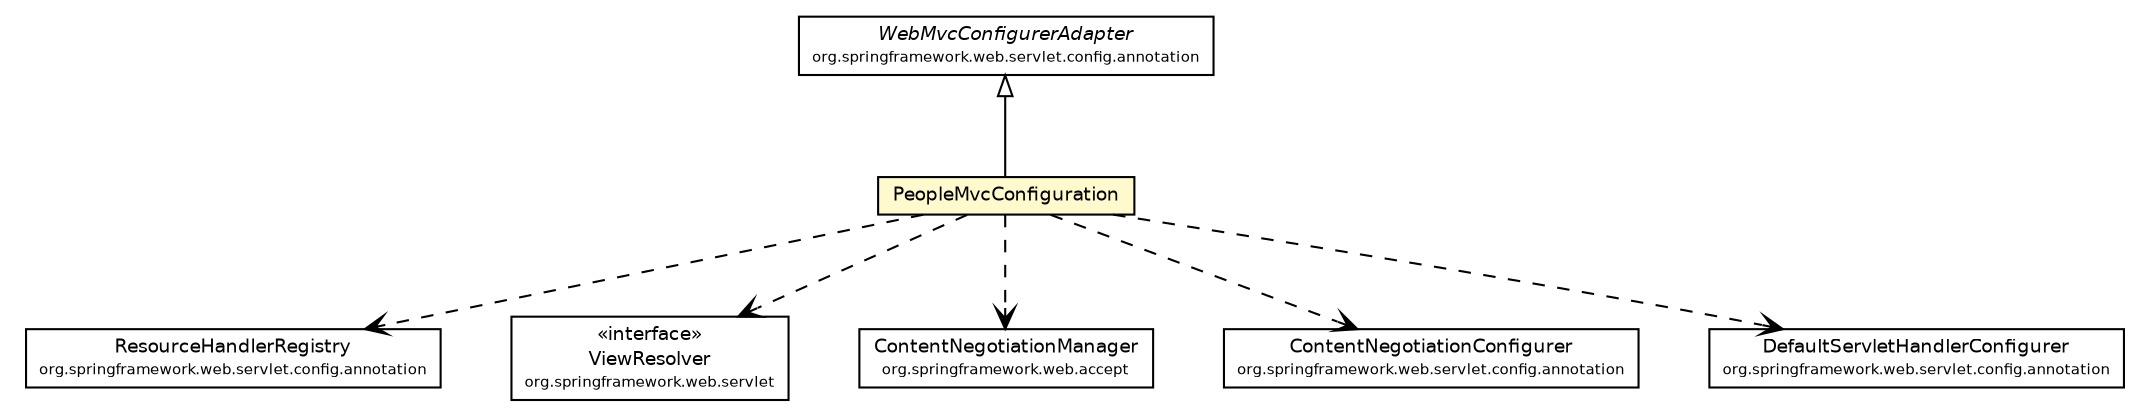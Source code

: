 #!/usr/local/bin/dot
#
# Class diagram 
# Generated by UMLGraph version R5_6 (http://www.umlgraph.org/)
#

digraph G {
	edge [fontname="Helvetica",fontsize=10,labelfontname="Helvetica",labelfontsize=10];
	node [fontname="Helvetica",fontsize=10,shape=plaintext];
	nodesep=0.25;
	ranksep=0.5;
	// net.ljcomputing.people.web.config.PeopleMvcConfiguration
	c140 [label=<<table title="net.ljcomputing.people.web.config.PeopleMvcConfiguration" border="0" cellborder="1" cellspacing="0" cellpadding="2" port="p" bgcolor="lemonChiffon" href="./PeopleMvcConfiguration.html">
		<tr><td><table border="0" cellspacing="0" cellpadding="1">
<tr><td align="center" balign="center"> PeopleMvcConfiguration </td></tr>
		</table></td></tr>
		</table>>, URL="./PeopleMvcConfiguration.html", fontname="Helvetica", fontcolor="black", fontsize=9.0];
	//net.ljcomputing.people.web.config.PeopleMvcConfiguration extends org.springframework.web.servlet.config.annotation.WebMvcConfigurerAdapter
	c153:p -> c140:p [dir=back,arrowtail=empty];
	// net.ljcomputing.people.web.config.PeopleMvcConfiguration DEPEND org.springframework.web.servlet.config.annotation.ResourceHandlerRegistry
	c140:p -> c157:p [taillabel="", label="", headlabel="", fontname="Helvetica", fontcolor="black", fontsize=10.0, color="black", arrowhead=open, style=dashed];
	// net.ljcomputing.people.web.config.PeopleMvcConfiguration DEPEND org.springframework.web.servlet.ViewResolver
	c140:p -> c159:p [taillabel="", label="", headlabel="", fontname="Helvetica", fontcolor="black", fontsize=10.0, color="black", arrowhead=open, style=dashed];
	// net.ljcomputing.people.web.config.PeopleMvcConfiguration DEPEND org.springframework.web.accept.ContentNegotiationManager
	c140:p -> c164:p [taillabel="", label="", headlabel="", fontname="Helvetica", fontcolor="black", fontsize=10.0, color="black", arrowhead=open, style=dashed];
	// net.ljcomputing.people.web.config.PeopleMvcConfiguration DEPEND org.springframework.web.servlet.config.annotation.ContentNegotiationConfigurer
	c140:p -> c166:p [taillabel="", label="", headlabel="", fontname="Helvetica", fontcolor="black", fontsize=10.0, color="black", arrowhead=open, style=dashed];
	// net.ljcomputing.people.web.config.PeopleMvcConfiguration DEPEND org.springframework.web.servlet.config.annotation.DefaultServletHandlerConfigurer
	c140:p -> c168:p [taillabel="", label="", headlabel="", fontname="Helvetica", fontcolor="black", fontsize=10.0, color="black", arrowhead=open, style=dashed];
	// org.springframework.web.servlet.ViewResolver
	c159 [label=<<table title="org.springframework.web.servlet.ViewResolver" border="0" cellborder="1" cellspacing="0" cellpadding="2" port="p">
		<tr><td><table border="0" cellspacing="0" cellpadding="1">
<tr><td align="center" balign="center"> &#171;interface&#187; </td></tr>
<tr><td align="center" balign="center"> ViewResolver </td></tr>
<tr><td align="center" balign="center"><font point-size="7.0"> org.springframework.web.servlet </font></td></tr>
		</table></td></tr>
		</table>>, URL="null", fontname="Helvetica", fontcolor="black", fontsize=9.0];
	// org.springframework.web.servlet.config.annotation.DefaultServletHandlerConfigurer
	c168 [label=<<table title="org.springframework.web.servlet.config.annotation.DefaultServletHandlerConfigurer" border="0" cellborder="1" cellspacing="0" cellpadding="2" port="p">
		<tr><td><table border="0" cellspacing="0" cellpadding="1">
<tr><td align="center" balign="center"> DefaultServletHandlerConfigurer </td></tr>
<tr><td align="center" balign="center"><font point-size="7.0"> org.springframework.web.servlet.config.annotation </font></td></tr>
		</table></td></tr>
		</table>>, URL="null", fontname="Helvetica", fontcolor="black", fontsize=9.0];
	// org.springframework.web.servlet.config.annotation.WebMvcConfigurerAdapter
	c153 [label=<<table title="org.springframework.web.servlet.config.annotation.WebMvcConfigurerAdapter" border="0" cellborder="1" cellspacing="0" cellpadding="2" port="p">
		<tr><td><table border="0" cellspacing="0" cellpadding="1">
<tr><td align="center" balign="center"><font face="Helvetica-Oblique"> WebMvcConfigurerAdapter </font></td></tr>
<tr><td align="center" balign="center"><font point-size="7.0"> org.springframework.web.servlet.config.annotation </font></td></tr>
		</table></td></tr>
		</table>>, URL="null", fontname="Helvetica", fontcolor="black", fontsize=9.0];
	// org.springframework.web.servlet.config.annotation.ResourceHandlerRegistry
	c157 [label=<<table title="org.springframework.web.servlet.config.annotation.ResourceHandlerRegistry" border="0" cellborder="1" cellspacing="0" cellpadding="2" port="p">
		<tr><td><table border="0" cellspacing="0" cellpadding="1">
<tr><td align="center" balign="center"> ResourceHandlerRegistry </td></tr>
<tr><td align="center" balign="center"><font point-size="7.0"> org.springframework.web.servlet.config.annotation </font></td></tr>
		</table></td></tr>
		</table>>, URL="null", fontname="Helvetica", fontcolor="black", fontsize=9.0];
	// org.springframework.web.accept.ContentNegotiationManager
	c164 [label=<<table title="org.springframework.web.accept.ContentNegotiationManager" border="0" cellborder="1" cellspacing="0" cellpadding="2" port="p">
		<tr><td><table border="0" cellspacing="0" cellpadding="1">
<tr><td align="center" balign="center"> ContentNegotiationManager </td></tr>
<tr><td align="center" balign="center"><font point-size="7.0"> org.springframework.web.accept </font></td></tr>
		</table></td></tr>
		</table>>, URL="null", fontname="Helvetica", fontcolor="black", fontsize=9.0];
	// org.springframework.web.servlet.config.annotation.ContentNegotiationConfigurer
	c166 [label=<<table title="org.springframework.web.servlet.config.annotation.ContentNegotiationConfigurer" border="0" cellborder="1" cellspacing="0" cellpadding="2" port="p">
		<tr><td><table border="0" cellspacing="0" cellpadding="1">
<tr><td align="center" balign="center"> ContentNegotiationConfigurer </td></tr>
<tr><td align="center" balign="center"><font point-size="7.0"> org.springframework.web.servlet.config.annotation </font></td></tr>
		</table></td></tr>
		</table>>, URL="null", fontname="Helvetica", fontcolor="black", fontsize=9.0];
}


